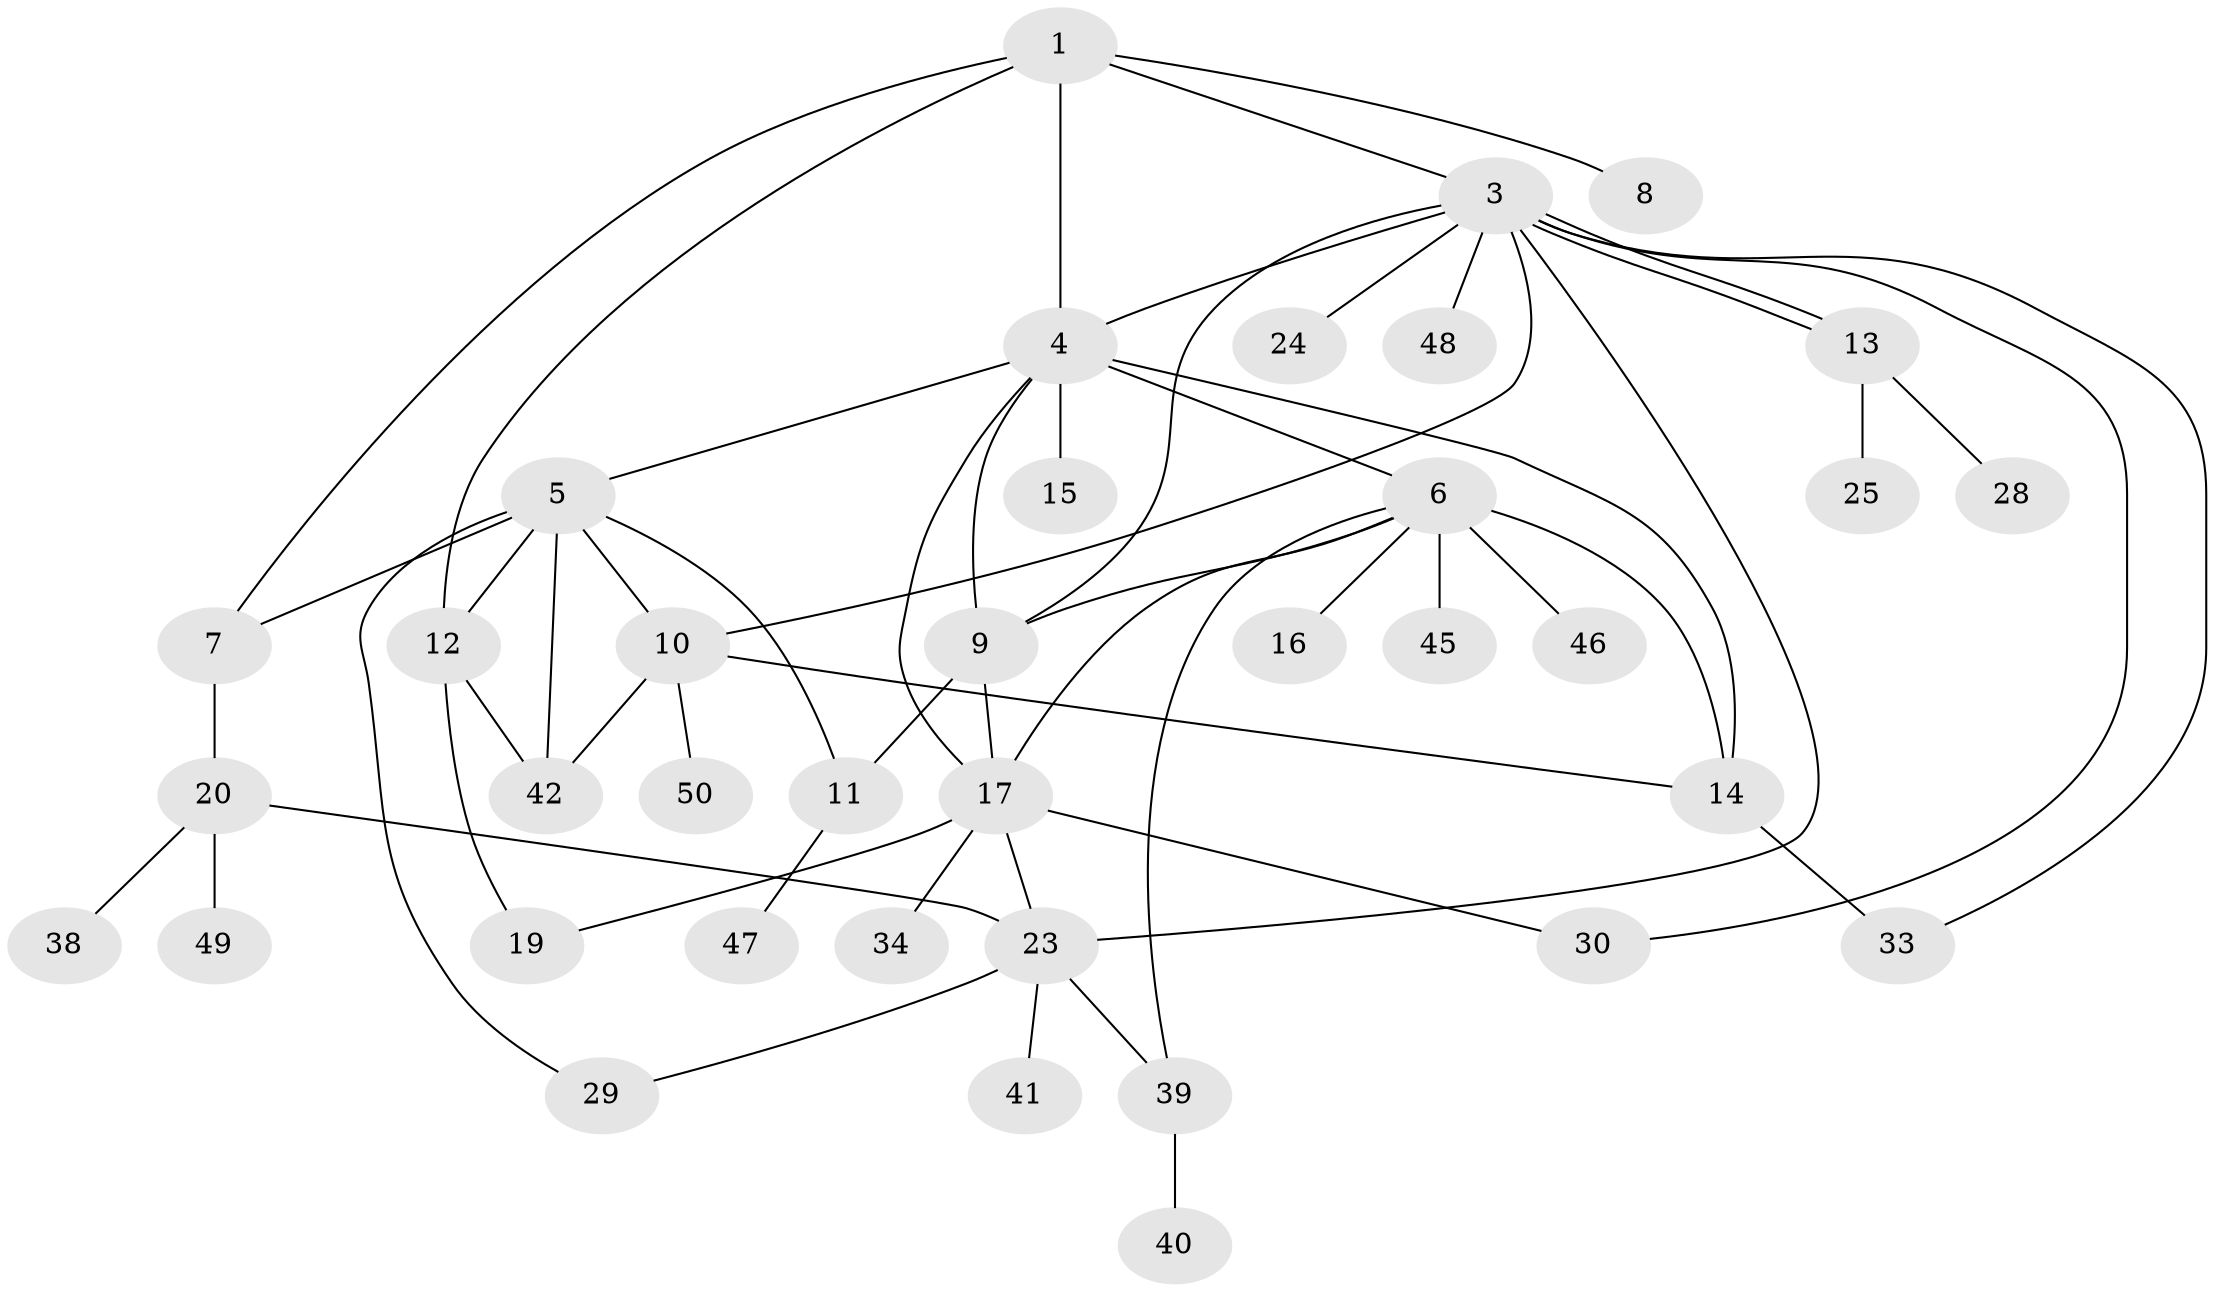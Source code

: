 // Generated by graph-tools (version 1.1) at 2025/23/03/03/25 07:23:55]
// undirected, 37 vertices, 57 edges
graph export_dot {
graph [start="1"]
  node [color=gray90,style=filled];
  1 [super="+2"];
  3 [super="+35"];
  4 [super="+21"];
  5 [super="+43"];
  6 [super="+37"];
  7;
  8;
  9 [super="+26"];
  10 [super="+22"];
  11 [super="+36"];
  12 [super="+27"];
  13;
  14;
  15;
  16;
  17 [super="+18"];
  19;
  20 [super="+51"];
  23 [super="+32"];
  24;
  25 [super="+31"];
  28;
  29;
  30;
  33;
  34;
  38;
  39;
  40;
  41;
  42 [super="+44"];
  45;
  46;
  47;
  48;
  49;
  50;
  1 -- 3;
  1 -- 4;
  1 -- 7;
  1 -- 8;
  1 -- 12;
  3 -- 4;
  3 -- 10;
  3 -- 13;
  3 -- 13;
  3 -- 23;
  3 -- 24;
  3 -- 30;
  3 -- 48;
  3 -- 33;
  3 -- 9;
  4 -- 5;
  4 -- 6;
  4 -- 9;
  4 -- 14;
  4 -- 15;
  4 -- 17;
  5 -- 7;
  5 -- 29;
  5 -- 12;
  5 -- 11;
  5 -- 42;
  5 -- 10;
  6 -- 9;
  6 -- 14;
  6 -- 16;
  6 -- 17;
  6 -- 39;
  6 -- 45;
  6 -- 46;
  7 -- 20;
  9 -- 11;
  9 -- 17;
  10 -- 50;
  10 -- 42;
  10 -- 14;
  11 -- 47;
  12 -- 19;
  12 -- 42;
  13 -- 25;
  13 -- 28;
  14 -- 33;
  17 -- 19;
  17 -- 34;
  17 -- 30;
  17 -- 23;
  20 -- 23;
  20 -- 38;
  20 -- 49;
  23 -- 29;
  23 -- 39;
  23 -- 41;
  39 -- 40;
}
